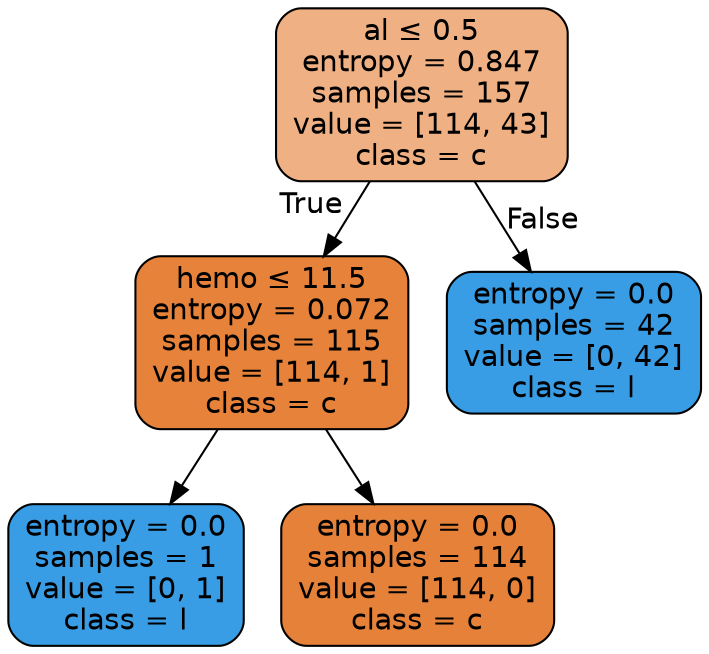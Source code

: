 digraph Tree {
node [shape=box, style="filled, rounded", color="black", fontname=helvetica] ;
edge [fontname=helvetica] ;
0 [label=<al &le; 0.5<br/>entropy = 0.847<br/>samples = 157<br/>value = [114, 43]<br/>class = c>, fillcolor="#e581399f"] ;
1 [label=<hemo &le; 11.5<br/>entropy = 0.072<br/>samples = 115<br/>value = [114, 1]<br/>class = c>, fillcolor="#e58139fd"] ;
0 -> 1 [labeldistance=2.5, labelangle=45, headlabel="True"] ;
2 [label=<entropy = 0.0<br/>samples = 1<br/>value = [0, 1]<br/>class = l>, fillcolor="#399de5ff"] ;
1 -> 2 ;
3 [label=<entropy = 0.0<br/>samples = 114<br/>value = [114, 0]<br/>class = c>, fillcolor="#e58139ff"] ;
1 -> 3 ;
4 [label=<entropy = 0.0<br/>samples = 42<br/>value = [0, 42]<br/>class = l>, fillcolor="#399de5ff"] ;
0 -> 4 [labeldistance=2.5, labelangle=-45, headlabel="False"] ;
}